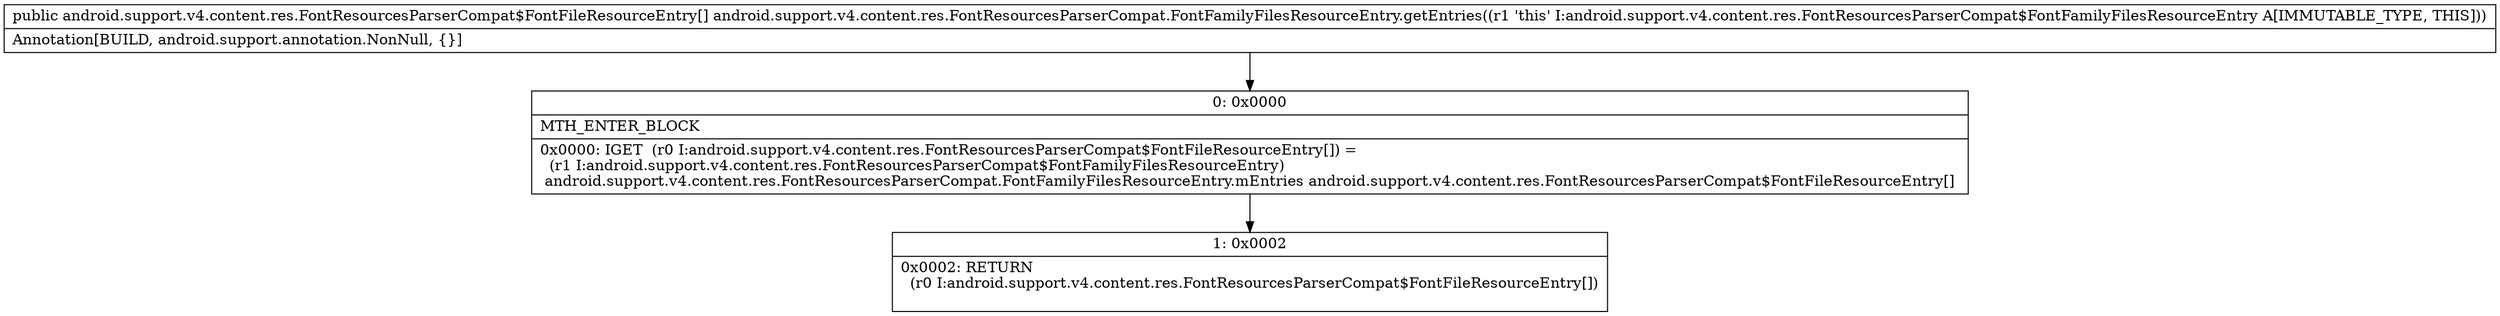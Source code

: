digraph "CFG forandroid.support.v4.content.res.FontResourcesParserCompat.FontFamilyFilesResourceEntry.getEntries()[Landroid\/support\/v4\/content\/res\/FontResourcesParserCompat$FontFileResourceEntry;" {
Node_0 [shape=record,label="{0\:\ 0x0000|MTH_ENTER_BLOCK\l|0x0000: IGET  (r0 I:android.support.v4.content.res.FontResourcesParserCompat$FontFileResourceEntry[]) = \l  (r1 I:android.support.v4.content.res.FontResourcesParserCompat$FontFamilyFilesResourceEntry)\l android.support.v4.content.res.FontResourcesParserCompat.FontFamilyFilesResourceEntry.mEntries android.support.v4.content.res.FontResourcesParserCompat$FontFileResourceEntry[] \l}"];
Node_1 [shape=record,label="{1\:\ 0x0002|0x0002: RETURN  \l  (r0 I:android.support.v4.content.res.FontResourcesParserCompat$FontFileResourceEntry[])\l \l}"];
MethodNode[shape=record,label="{public android.support.v4.content.res.FontResourcesParserCompat$FontFileResourceEntry[] android.support.v4.content.res.FontResourcesParserCompat.FontFamilyFilesResourceEntry.getEntries((r1 'this' I:android.support.v4.content.res.FontResourcesParserCompat$FontFamilyFilesResourceEntry A[IMMUTABLE_TYPE, THIS]))  | Annotation[BUILD, android.support.annotation.NonNull, \{\}]\l}"];
MethodNode -> Node_0;
Node_0 -> Node_1;
}

